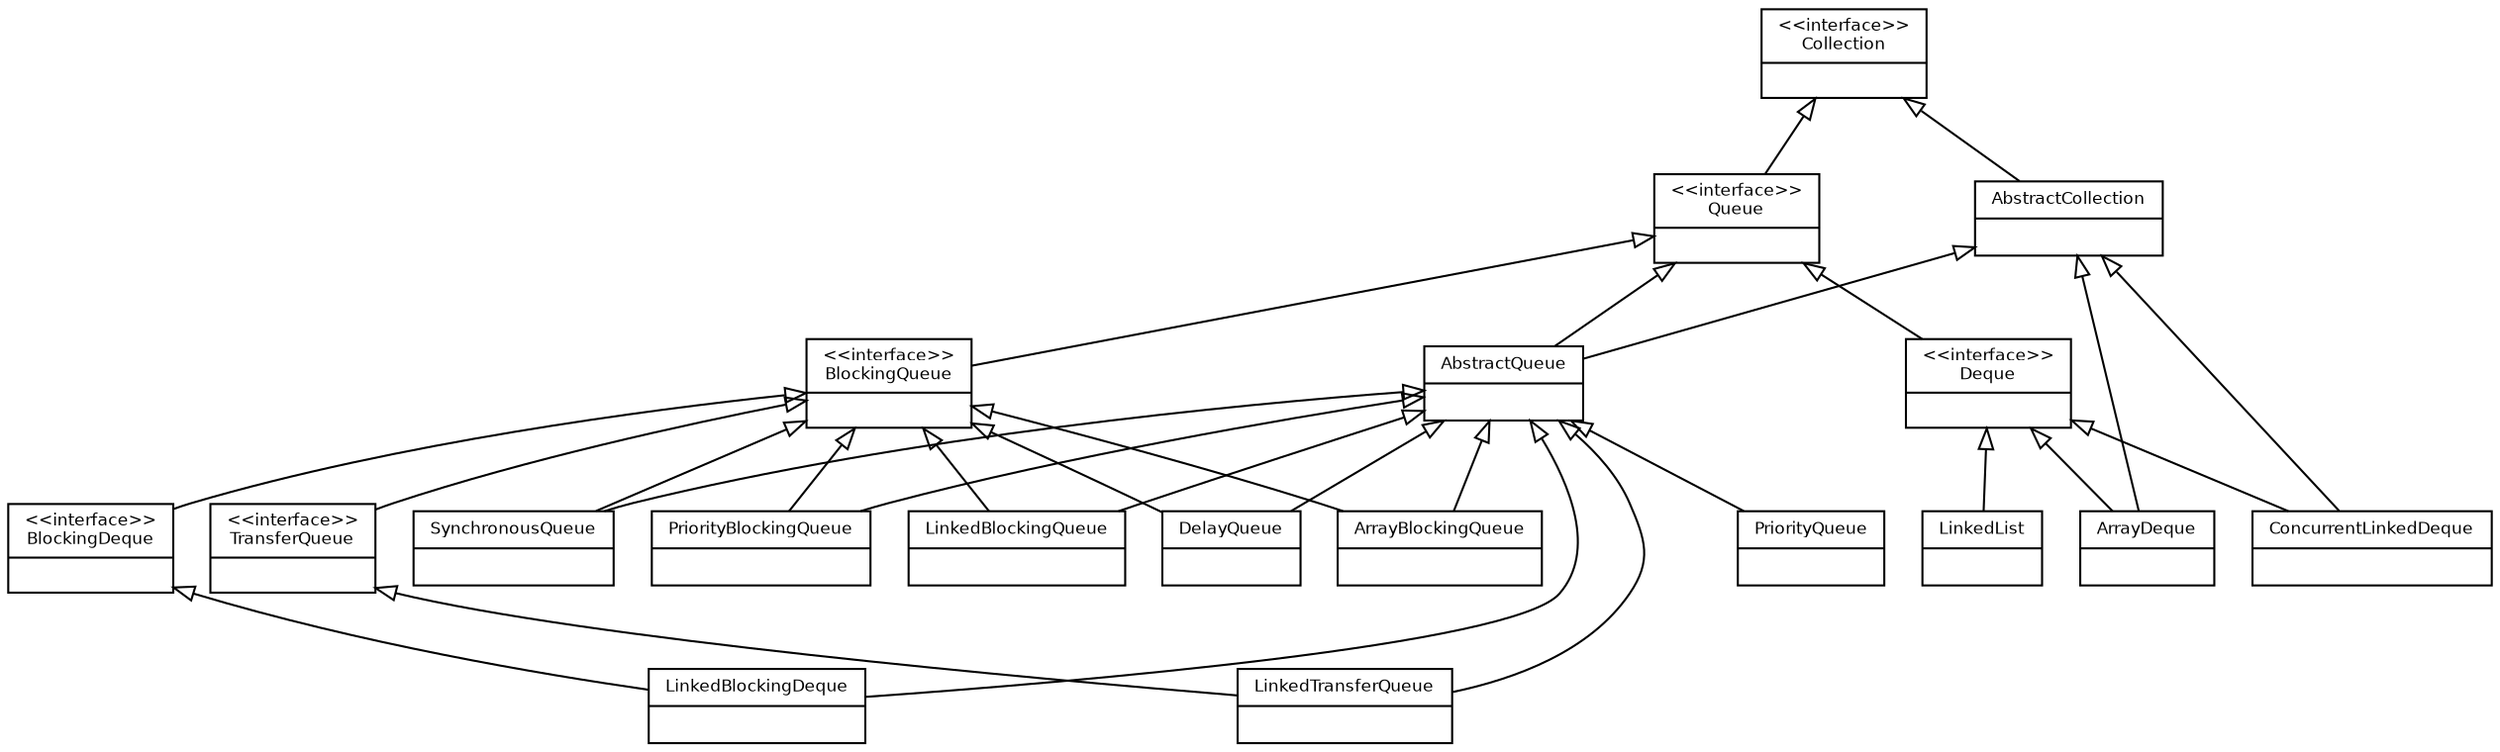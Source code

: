 digraph Queue {
fontname = "Bitstream Vera Sans"
fontsize = 8

node [
fontname = "Bitstream Vera Sans"
fontsize = 8
shape = "record"
]

edge [
arrowtail = "empty"
]

//interfaces
Collection [
label = "{\<\<interface\>\>\nCollection|\l}"
]

Queue [
label = "{\<\<interface\>\>\nQueue|\l}"
]

BlockingQueue [
label = "{\<\<interface\>\>\nBlockingQueue|\l}"
]

BlockingDeque [
label = "{\<\<interface\>\>\nBlockingDeque|\l}"
]

TransferQueue [
label = "{\<\<interface\>\>\nTransferQueue|\l}"
]

Deque [
label = "{\<\<interface\>\>\nDeque|\l}"
]

//abstracts

AbstractCollection [
label = "{AbstractCollection|\l}"
]

AbstractQueue [
label = "{AbstractQueue|\l}"
]


//implementations

SynchronousQueue [
label = "{SynchronousQueue|\l}"
]

PriorityBlockingQueue [
label = "{PriorityBlockingQueue|\l}"
]

PriorityQueue [
label = "{PriorityQueue|\l}"
]

LinkedBlockingQueue [
label = "{LinkedBlockingQueue|\l}"
]

LinkedTransferQueue [
label = "{LinkedTransferQueue|\l}"
]

LinkedList [
label = "{LinkedList|\l}"
]


DelayQueue [
label = "{DelayQueue|\l}"
]

LinkedBlockingDeque [
label = "{LinkedBlockingDeque|\l}"
]

ConcurrentLinkedDeque [
label = "{ConcurrentLinkedDeque|\l}"
]

ArrayDeque [
label = "{ArrayDeque|\l}"
]

ArrayBlockingQueue [
label = "{ArrayBlockingQueue|\l}"
]

Collection -> Queue [dir=back]
Collection -> AbstractCollection[dir=back]

AbstractCollection -> AbstractQueue[dir=back]

//Relations
Queue -> AbstractQueue [dir=back]
Queue -> BlockingQueue[dir=back]

Queue -> Deque [dir=back]

BlockingQueue -> BlockingDeque [dir=back]
BlockingQueue -> TransferQueue [dir=back]

BlockingQueue -> SynchronousQueue [dir=back]
AbstractQueue -> SynchronousQueue [dir=back]

BlockingQueue -> PriorityBlockingQueue [dir=back]
AbstractQueue -> PriorityBlockingQueue [dir=back]

BlockingQueue -> ArrayBlockingQueue [dir=back]
AbstractQueue -> ArrayBlockingQueue [dir=back]

BlockingQueue -> DelayQueue [dir=back]
AbstractQueue -> DelayQueue [dir=back]

BlockingQueue -> LinkedBlockingQueue [dir=back]
AbstractQueue -> LinkedBlockingQueue [dir=back]

AbstractQueue -> LinkedBlockingDeque [dir=back]
BlockingDeque -> LinkedBlockingDeque [dir=back]

AbstractQueue -> LinkedTransferQueue [dir=back]
TransferQueue -> LinkedTransferQueue [dir=back]

AbstractCollection -> ConcurrentLinkedDeque [dir=back]
Deque -> ConcurrentLinkedDeque [dir=back]

AbstractQueue -> PriorityQueue [dir=back]

Deque -> LinkedList [dir=back]

AbstractCollection -> ArrayDeque [dir=back]
Deque -> ArrayDeque [dir=back]
}
//packages?
//wichtigsten Methonde der Interfaces
//Verbingung zu AbstractQ entfernen? LinkedList Extended nicht 
